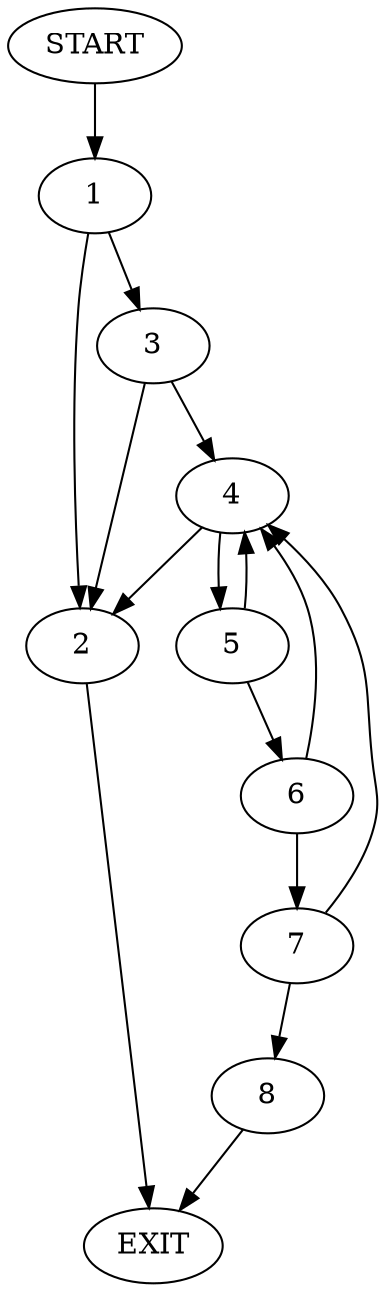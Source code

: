 digraph {
0 [label="START"]
9 [label="EXIT"]
0 -> 1
1 -> 2
1 -> 3
2 -> 9
3 -> 2
3 -> 4
4 -> 2
4 -> 5
5 -> 6
5 -> 4
6 -> 7
6 -> 4
7 -> 8
7 -> 4
8 -> 9
}
